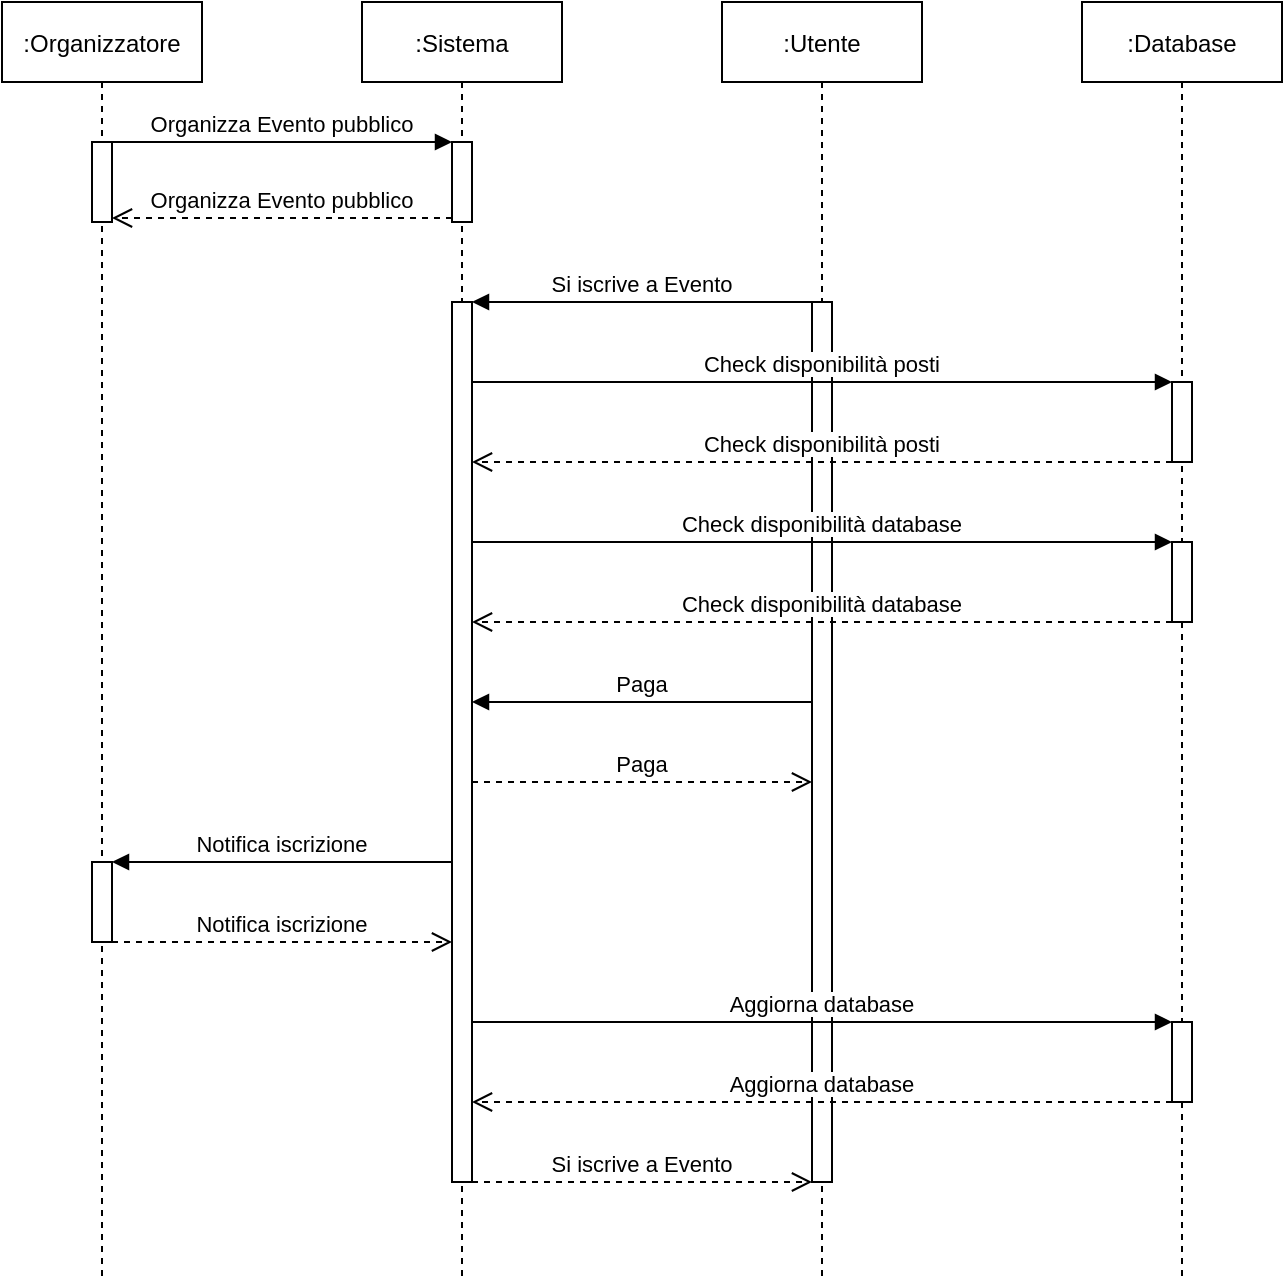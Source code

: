 <mxfile version="20.5.3" type="device"><diagram id="kgpKYQtTHZ0yAKxKKP6v" name="Page-1"><mxGraphModel dx="1358" dy="732" grid="1" gridSize="10" guides="1" tooltips="1" connect="1" arrows="1" fold="1" page="1" pageScale="1" pageWidth="850" pageHeight="1100" math="0" shadow="0"><root><mxCell id="0"/><mxCell id="1" parent="0"/><mxCell id="3nuBFxr9cyL0pnOWT2aG-1" value=":Organizzatore" style="shape=umlLifeline;perimeter=lifelinePerimeter;container=1;collapsible=0;recursiveResize=0;rounded=0;shadow=0;strokeWidth=1;" parent="1" vertex="1"><mxGeometry x="100" y="80" width="100" height="640" as="geometry"/></mxCell><mxCell id="3nuBFxr9cyL0pnOWT2aG-2" value="" style="points=[];perimeter=orthogonalPerimeter;rounded=0;shadow=0;strokeWidth=1;" parent="3nuBFxr9cyL0pnOWT2aG-1" vertex="1"><mxGeometry x="45" y="70" width="10" height="40" as="geometry"/></mxCell><mxCell id="Ddxe99vWpVenJ6vZ9fKg-12" value="" style="points=[];perimeter=orthogonalPerimeter;rounded=0;shadow=0;strokeWidth=1;" parent="3nuBFxr9cyL0pnOWT2aG-1" vertex="1"><mxGeometry x="45" y="430" width="10" height="40" as="geometry"/></mxCell><mxCell id="3nuBFxr9cyL0pnOWT2aG-5" value=":Sistema" style="shape=umlLifeline;perimeter=lifelinePerimeter;container=1;collapsible=0;recursiveResize=0;rounded=0;shadow=0;strokeWidth=1;" parent="1" vertex="1"><mxGeometry x="280" y="80" width="100" height="640" as="geometry"/></mxCell><mxCell id="3nuBFxr9cyL0pnOWT2aG-6" value="" style="points=[];perimeter=orthogonalPerimeter;rounded=0;shadow=0;strokeWidth=1;" parent="3nuBFxr9cyL0pnOWT2aG-5" vertex="1"><mxGeometry x="45" y="70" width="10" height="40" as="geometry"/></mxCell><mxCell id="Ddxe99vWpVenJ6vZ9fKg-5" value="" style="points=[];perimeter=orthogonalPerimeter;rounded=0;shadow=0;strokeWidth=1;" parent="3nuBFxr9cyL0pnOWT2aG-5" vertex="1"><mxGeometry x="45" y="150" width="10" height="440" as="geometry"/></mxCell><mxCell id="3nuBFxr9cyL0pnOWT2aG-7" value="Organizza Evento pubblico" style="verticalAlign=bottom;endArrow=open;dashed=1;endSize=8;exitX=0;exitY=0.95;shadow=0;strokeWidth=1;" parent="1" source="3nuBFxr9cyL0pnOWT2aG-6" target="3nuBFxr9cyL0pnOWT2aG-2" edge="1"><mxGeometry relative="1" as="geometry"><mxPoint x="255" y="236" as="targetPoint"/></mxGeometry></mxCell><mxCell id="3nuBFxr9cyL0pnOWT2aG-8" value="Organizza Evento pubblico" style="verticalAlign=bottom;endArrow=block;entryX=0;entryY=0;shadow=0;strokeWidth=1;" parent="1" source="3nuBFxr9cyL0pnOWT2aG-2" target="3nuBFxr9cyL0pnOWT2aG-6" edge="1"><mxGeometry relative="1" as="geometry"><mxPoint x="255" y="160" as="sourcePoint"/></mxGeometry></mxCell><mxCell id="Ddxe99vWpVenJ6vZ9fKg-1" value=":Utente" style="shape=umlLifeline;perimeter=lifelinePerimeter;container=1;collapsible=0;recursiveResize=0;rounded=0;shadow=0;strokeWidth=1;" parent="1" vertex="1"><mxGeometry x="460" y="80" width="100" height="640" as="geometry"/></mxCell><mxCell id="Ddxe99vWpVenJ6vZ9fKg-2" value="" style="points=[];perimeter=orthogonalPerimeter;rounded=0;shadow=0;strokeWidth=1;" parent="Ddxe99vWpVenJ6vZ9fKg-1" vertex="1"><mxGeometry x="45" y="150" width="10" height="440" as="geometry"/></mxCell><mxCell id="Ddxe99vWpVenJ6vZ9fKg-3" value=":Database" style="shape=umlLifeline;perimeter=lifelinePerimeter;container=1;collapsible=0;recursiveResize=0;rounded=0;shadow=0;strokeWidth=1;" parent="1" vertex="1"><mxGeometry x="640" y="80" width="100" height="640" as="geometry"/></mxCell><mxCell id="Ddxe99vWpVenJ6vZ9fKg-8" value="" style="points=[];perimeter=orthogonalPerimeter;rounded=0;shadow=0;strokeWidth=1;" parent="Ddxe99vWpVenJ6vZ9fKg-3" vertex="1"><mxGeometry x="45" y="270" width="10" height="40" as="geometry"/></mxCell><mxCell id="Ddxe99vWpVenJ6vZ9fKg-15" value="" style="points=[];perimeter=orthogonalPerimeter;rounded=0;shadow=0;strokeWidth=1;" parent="Ddxe99vWpVenJ6vZ9fKg-3" vertex="1"><mxGeometry x="45" y="510" width="10" height="40" as="geometry"/></mxCell><mxCell id="9NSZywAuv9wpkuJNhC-z-1" value="" style="points=[];perimeter=orthogonalPerimeter;rounded=0;shadow=0;strokeWidth=1;" vertex="1" parent="Ddxe99vWpVenJ6vZ9fKg-3"><mxGeometry x="45" y="190" width="10" height="40" as="geometry"/></mxCell><mxCell id="9NSZywAuv9wpkuJNhC-z-3" value="Check disponibilità posti" style="verticalAlign=bottom;endArrow=open;dashed=1;endSize=8;shadow=0;strokeWidth=1;" edge="1" parent="Ddxe99vWpVenJ6vZ9fKg-3" target="Ddxe99vWpVenJ6vZ9fKg-5"><mxGeometry relative="1" as="geometry"><mxPoint x="-305" y="230" as="targetPoint"/><mxPoint x="45" y="230" as="sourcePoint"/></mxGeometry></mxCell><mxCell id="Ddxe99vWpVenJ6vZ9fKg-6" value="Si iscrive a Evento" style="verticalAlign=bottom;endArrow=block;shadow=0;strokeWidth=1;" parent="1" edge="1"><mxGeometry relative="1" as="geometry"><mxPoint x="505" y="230" as="sourcePoint"/><mxPoint x="335" y="230" as="targetPoint"/></mxGeometry></mxCell><mxCell id="Ddxe99vWpVenJ6vZ9fKg-7" value="Check disponibilità database" style="verticalAlign=bottom;endArrow=block;shadow=0;strokeWidth=1;" parent="1" target="Ddxe99vWpVenJ6vZ9fKg-8" edge="1"><mxGeometry relative="1" as="geometry"><mxPoint x="335" y="350" as="sourcePoint"/><mxPoint x="505" y="350" as="targetPoint"/></mxGeometry></mxCell><mxCell id="Ddxe99vWpVenJ6vZ9fKg-9" value="Check disponibilità database" style="verticalAlign=bottom;endArrow=open;dashed=1;endSize=8;shadow=0;strokeWidth=1;" parent="1" edge="1"><mxGeometry relative="1" as="geometry"><mxPoint x="335" y="390" as="targetPoint"/><mxPoint x="685" y="390" as="sourcePoint"/></mxGeometry></mxCell><mxCell id="Ddxe99vWpVenJ6vZ9fKg-10" value="Paga" style="verticalAlign=bottom;endArrow=block;shadow=0;strokeWidth=1;" parent="1" edge="1"><mxGeometry relative="1" as="geometry"><mxPoint x="505.0" y="430.0" as="sourcePoint"/><mxPoint x="335" y="430.0" as="targetPoint"/></mxGeometry></mxCell><mxCell id="Ddxe99vWpVenJ6vZ9fKg-11" value="Paga" style="verticalAlign=bottom;endArrow=open;dashed=1;endSize=8;shadow=0;strokeWidth=1;" parent="1" edge="1"><mxGeometry relative="1" as="geometry"><mxPoint x="505.0" y="470.0" as="targetPoint"/><mxPoint x="335" y="470.0" as="sourcePoint"/></mxGeometry></mxCell><mxCell id="Ddxe99vWpVenJ6vZ9fKg-13" value="Notifica iscrizione" style="verticalAlign=bottom;endArrow=block;shadow=0;strokeWidth=1;" parent="1" source="Ddxe99vWpVenJ6vZ9fKg-5" target="Ddxe99vWpVenJ6vZ9fKg-12" edge="1"><mxGeometry relative="1" as="geometry"><mxPoint x="320.0" y="510.0" as="sourcePoint"/><mxPoint x="150" y="510.0" as="targetPoint"/></mxGeometry></mxCell><mxCell id="Ddxe99vWpVenJ6vZ9fKg-14" value="Notifica iscrizione" style="verticalAlign=bottom;endArrow=open;dashed=1;endSize=8;shadow=0;strokeWidth=1;" parent="1" edge="1"><mxGeometry relative="1" as="geometry"><mxPoint x="325" y="550" as="targetPoint"/><mxPoint x="155" y="550" as="sourcePoint"/></mxGeometry></mxCell><mxCell id="Ddxe99vWpVenJ6vZ9fKg-16" value="Aggiorna database" style="verticalAlign=bottom;endArrow=block;shadow=0;strokeWidth=1;" parent="1" source="Ddxe99vWpVenJ6vZ9fKg-5" target="Ddxe99vWpVenJ6vZ9fKg-15" edge="1"><mxGeometry relative="1" as="geometry"><mxPoint x="330" y="600" as="sourcePoint"/><mxPoint x="685.0" y="590.0" as="targetPoint"/></mxGeometry></mxCell><mxCell id="Ddxe99vWpVenJ6vZ9fKg-17" value="Aggiorna database" style="verticalAlign=bottom;endArrow=open;dashed=1;endSize=8;shadow=0;strokeWidth=1;" parent="1" edge="1"><mxGeometry relative="1" as="geometry"><mxPoint x="335" y="630" as="targetPoint"/><mxPoint x="685.0" y="630" as="sourcePoint"/></mxGeometry></mxCell><mxCell id="Ddxe99vWpVenJ6vZ9fKg-18" value="Si iscrive a Evento" style="verticalAlign=bottom;endArrow=open;dashed=1;endSize=8;shadow=0;strokeWidth=1;" parent="1" edge="1"><mxGeometry relative="1" as="geometry"><mxPoint x="505" y="670.0" as="targetPoint"/><mxPoint x="335" y="670.0" as="sourcePoint"/></mxGeometry></mxCell><mxCell id="9NSZywAuv9wpkuJNhC-z-2" value="Check disponibilità posti" style="verticalAlign=bottom;endArrow=block;shadow=0;strokeWidth=1;" edge="1" parent="1"><mxGeometry relative="1" as="geometry"><mxPoint x="335" y="270" as="sourcePoint"/><mxPoint x="685" y="270" as="targetPoint"/></mxGeometry></mxCell></root></mxGraphModel></diagram></mxfile>